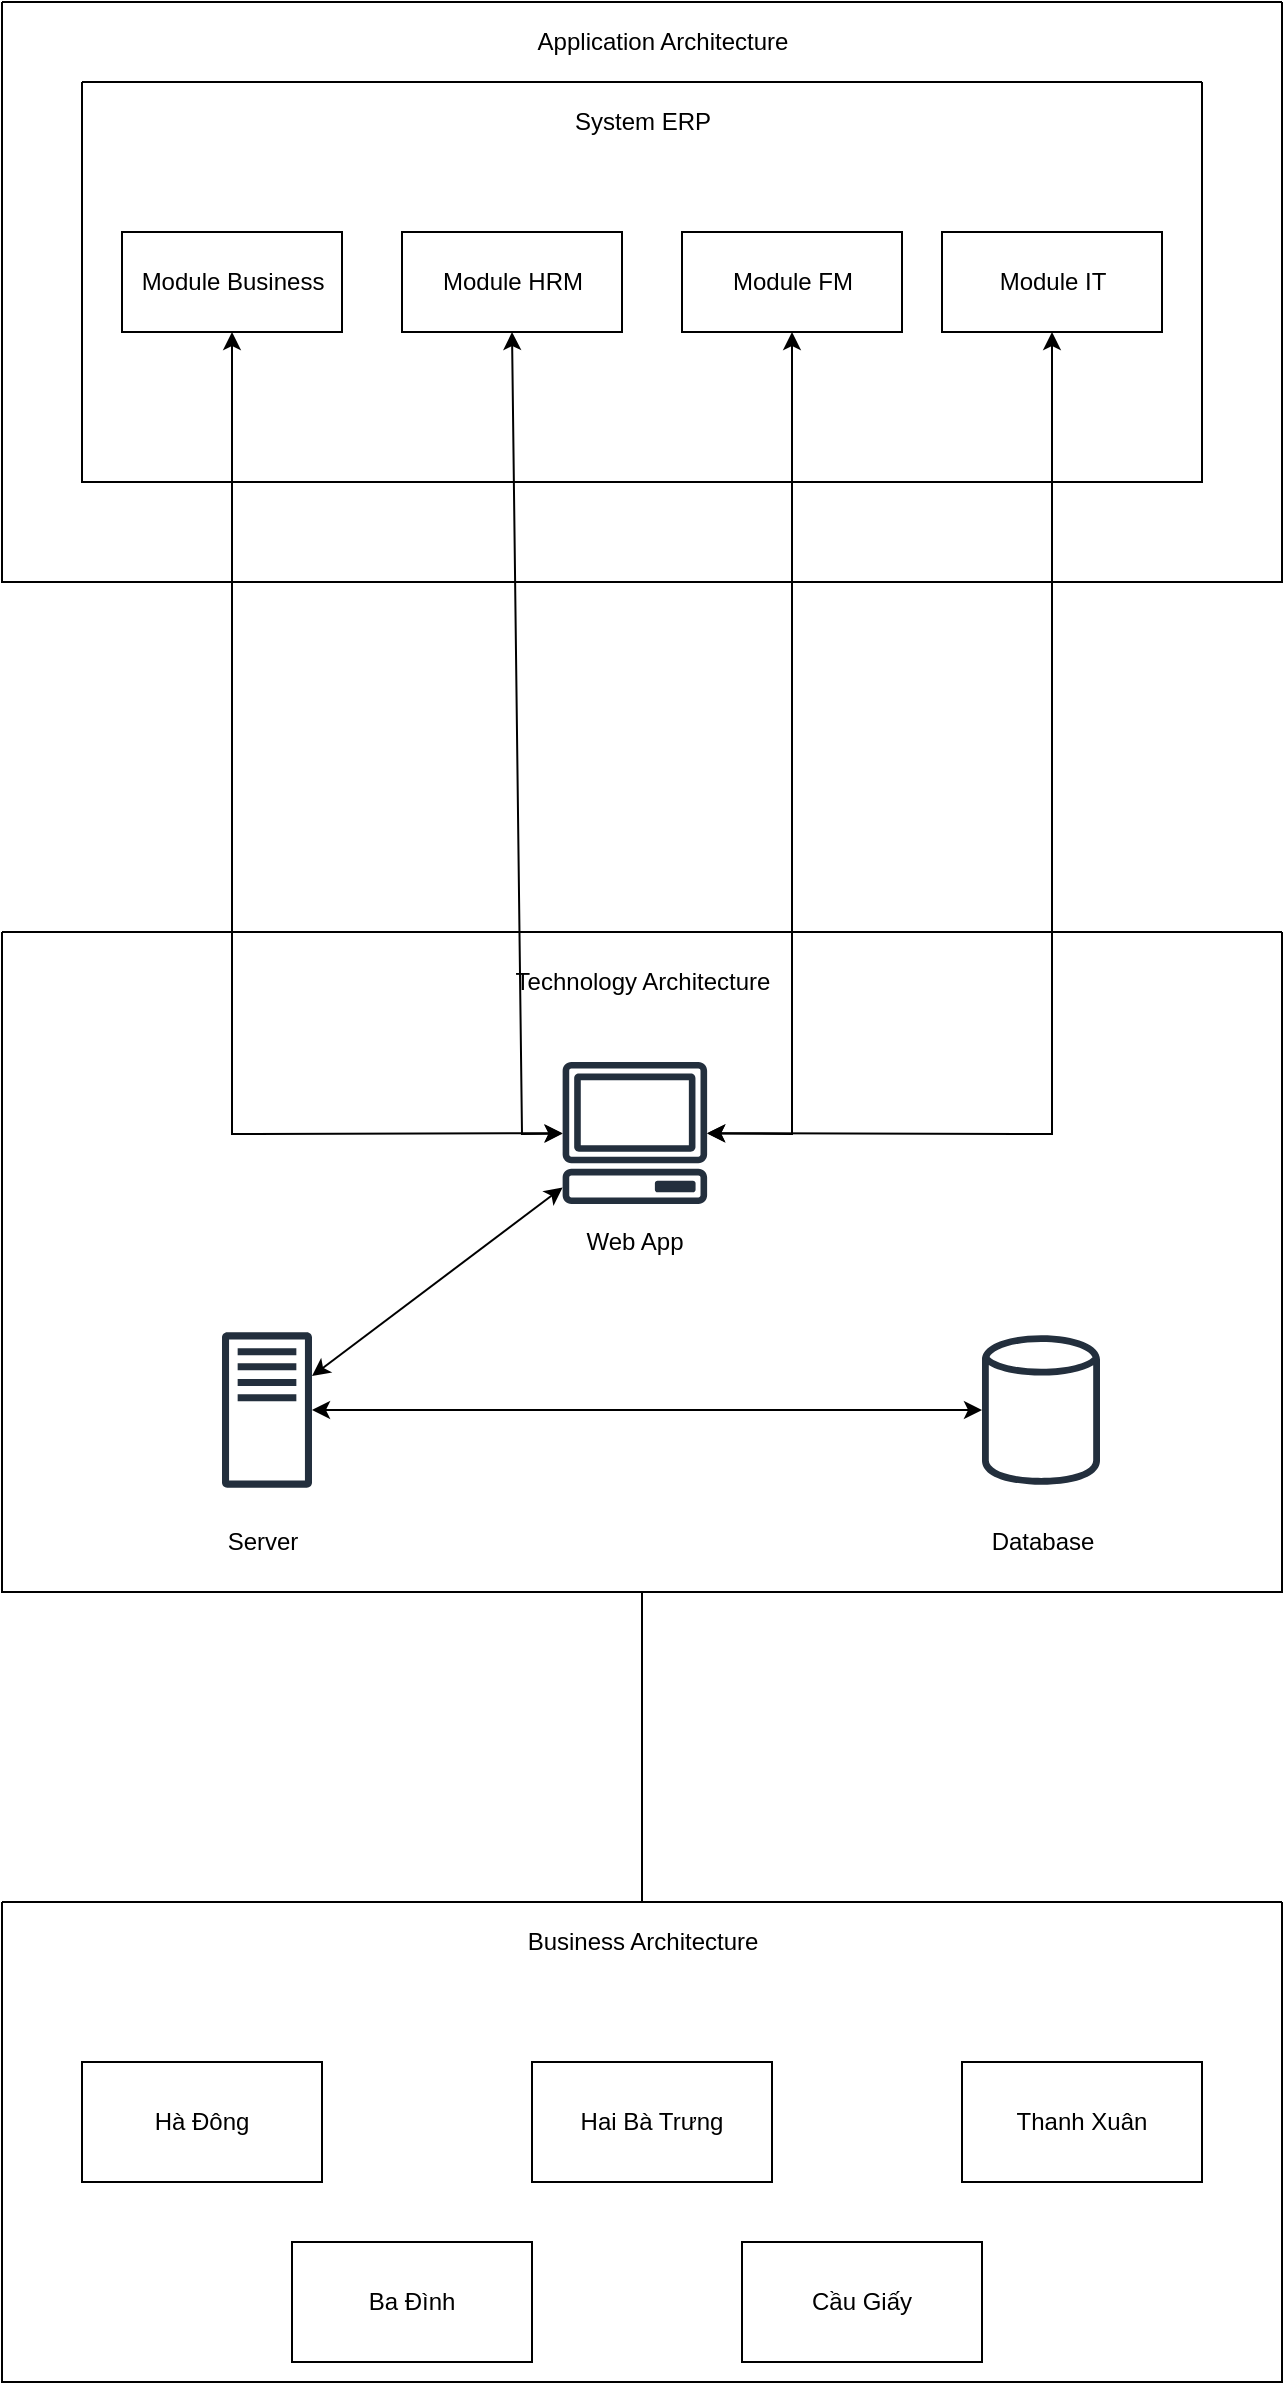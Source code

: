 <mxfile version="16.1.0" type="device"><diagram id="v5pu8Lsd8jDNSF2WZXmr" name="Page-1"><mxGraphModel dx="1887" dy="1011" grid="1" gridSize="10" guides="1" tooltips="1" connect="1" arrows="1" fold="1" page="1" pageScale="1" pageWidth="827" pageHeight="1169" math="0" shadow="0"><root><mxCell id="0"/><mxCell id="1" parent="0"/><mxCell id="1roAOfxwxXscjkOkA1Yd-2" value="" style="swimlane;startSize=0;" vertex="1" parent="1"><mxGeometry x="120" y="120" width="640" height="290" as="geometry"/></mxCell><mxCell id="1roAOfxwxXscjkOkA1Yd-3" value="" style="swimlane;startSize=0;" vertex="1" parent="1roAOfxwxXscjkOkA1Yd-2"><mxGeometry x="40" y="40" width="560" height="200" as="geometry"/></mxCell><mxCell id="1roAOfxwxXscjkOkA1Yd-4" value="Module HRM" style="html=1;" vertex="1" parent="1roAOfxwxXscjkOkA1Yd-3"><mxGeometry x="160" y="75" width="110" height="50" as="geometry"/></mxCell><mxCell id="1roAOfxwxXscjkOkA1Yd-7" value="Module FM" style="html=1;" vertex="1" parent="1roAOfxwxXscjkOkA1Yd-3"><mxGeometry x="300" y="75" width="110" height="50" as="geometry"/></mxCell><mxCell id="1roAOfxwxXscjkOkA1Yd-6" value="Module IT" style="html=1;" vertex="1" parent="1roAOfxwxXscjkOkA1Yd-3"><mxGeometry x="430" y="75" width="110" height="50" as="geometry"/></mxCell><mxCell id="1roAOfxwxXscjkOkA1Yd-5" value="Module Business" style="html=1;" vertex="1" parent="1roAOfxwxXscjkOkA1Yd-3"><mxGeometry x="20" y="75" width="110" height="50" as="geometry"/></mxCell><mxCell id="1roAOfxwxXscjkOkA1Yd-8" value="System ERP" style="text;html=1;align=center;verticalAlign=middle;resizable=0;points=[];autosize=1;strokeColor=none;fillColor=none;" vertex="1" parent="1roAOfxwxXscjkOkA1Yd-3"><mxGeometry x="240" y="10" width="80" height="20" as="geometry"/></mxCell><mxCell id="1roAOfxwxXscjkOkA1Yd-9" value="Application Architecture" style="text;html=1;align=center;verticalAlign=middle;resizable=0;points=[];autosize=1;strokeColor=none;fillColor=none;" vertex="1" parent="1roAOfxwxXscjkOkA1Yd-2"><mxGeometry x="260" y="10" width="140" height="20" as="geometry"/></mxCell><mxCell id="1roAOfxwxXscjkOkA1Yd-10" value="" style="swimlane;startSize=0;" vertex="1" parent="1"><mxGeometry x="120" y="585" width="640" height="330" as="geometry"/></mxCell><mxCell id="1roAOfxwxXscjkOkA1Yd-11" value="" style="sketch=0;outlineConnect=0;fontColor=#232F3E;gradientColor=none;fillColor=#232F3D;strokeColor=none;dashed=0;verticalLabelPosition=bottom;verticalAlign=top;align=center;html=1;fontSize=12;fontStyle=0;aspect=fixed;pointerEvents=1;shape=mxgraph.aws4.client;" vertex="1" parent="1roAOfxwxXscjkOkA1Yd-10"><mxGeometry x="280" y="65" width="72.87" height="71" as="geometry"/></mxCell><mxCell id="1roAOfxwxXscjkOkA1Yd-13" value="" style="sketch=0;outlineConnect=0;fontColor=#232F3E;gradientColor=none;fillColor=#232F3D;strokeColor=none;dashed=0;verticalLabelPosition=bottom;verticalAlign=top;align=center;html=1;fontSize=12;fontStyle=0;aspect=fixed;pointerEvents=1;shape=mxgraph.aws4.traditional_server;" vertex="1" parent="1roAOfxwxXscjkOkA1Yd-10"><mxGeometry x="110" y="200" width="45" height="78" as="geometry"/></mxCell><mxCell id="1roAOfxwxXscjkOkA1Yd-14" value="" style="sketch=0;outlineConnect=0;fontColor=#232F3E;gradientColor=none;fillColor=#232F3D;strokeColor=none;dashed=0;verticalLabelPosition=bottom;verticalAlign=top;align=center;html=1;fontSize=12;fontStyle=0;aspect=fixed;pointerEvents=1;shape=mxgraph.aws4.generic_database;" vertex="1" parent="1roAOfxwxXscjkOkA1Yd-10"><mxGeometry x="490" y="200" width="59" height="78" as="geometry"/></mxCell><mxCell id="1roAOfxwxXscjkOkA1Yd-15" value="Web App" style="text;html=1;align=center;verticalAlign=middle;resizable=0;points=[];autosize=1;strokeColor=none;fillColor=none;" vertex="1" parent="1roAOfxwxXscjkOkA1Yd-10"><mxGeometry x="286.43" y="145" width="60" height="20" as="geometry"/></mxCell><mxCell id="1roAOfxwxXscjkOkA1Yd-16" value="Server" style="text;html=1;align=center;verticalAlign=middle;resizable=0;points=[];autosize=1;strokeColor=none;fillColor=none;" vertex="1" parent="1roAOfxwxXscjkOkA1Yd-10"><mxGeometry x="105" y="295" width="50" height="20" as="geometry"/></mxCell><mxCell id="1roAOfxwxXscjkOkA1Yd-19" value="Technology Architecture" style="text;html=1;align=center;verticalAlign=middle;resizable=0;points=[];autosize=1;strokeColor=none;fillColor=none;" vertex="1" parent="1roAOfxwxXscjkOkA1Yd-10"><mxGeometry x="250" y="15" width="140" height="20" as="geometry"/></mxCell><mxCell id="1roAOfxwxXscjkOkA1Yd-28" value="" style="endArrow=classic;startArrow=classic;html=1;rounded=0;" edge="1" parent="1roAOfxwxXscjkOkA1Yd-10" source="1roAOfxwxXscjkOkA1Yd-13" target="1roAOfxwxXscjkOkA1Yd-14"><mxGeometry width="50" height="50" relative="1" as="geometry"><mxPoint x="270" y="275" as="sourcePoint"/><mxPoint x="320" y="225" as="targetPoint"/></mxGeometry></mxCell><mxCell id="1roAOfxwxXscjkOkA1Yd-29" value="" style="endArrow=classic;startArrow=classic;html=1;rounded=0;" edge="1" parent="1roAOfxwxXscjkOkA1Yd-10" source="1roAOfxwxXscjkOkA1Yd-13" target="1roAOfxwxXscjkOkA1Yd-11"><mxGeometry width="50" height="50" relative="1" as="geometry"><mxPoint x="270" y="275" as="sourcePoint"/><mxPoint x="320" y="225" as="targetPoint"/></mxGeometry></mxCell><mxCell id="1roAOfxwxXscjkOkA1Yd-17" value="Database" style="text;html=1;align=center;verticalAlign=middle;resizable=0;points=[];autosize=1;strokeColor=none;fillColor=none;" vertex="1" parent="1"><mxGeometry x="605" y="880" width="70" height="20" as="geometry"/></mxCell><mxCell id="1roAOfxwxXscjkOkA1Yd-18" value="" style="swimlane;startSize=0;" vertex="1" parent="1"><mxGeometry x="120" y="1070" width="640" height="240" as="geometry"/></mxCell><mxCell id="1roAOfxwxXscjkOkA1Yd-20" value="Business Architecture" style="text;html=1;align=center;verticalAlign=middle;resizable=0;points=[];autosize=1;strokeColor=none;fillColor=none;" vertex="1" parent="1roAOfxwxXscjkOkA1Yd-18"><mxGeometry x="255" y="10" width="130" height="20" as="geometry"/></mxCell><mxCell id="1roAOfxwxXscjkOkA1Yd-21" value="Hà Đông" style="rounded=0;whiteSpace=wrap;html=1;" vertex="1" parent="1roAOfxwxXscjkOkA1Yd-18"><mxGeometry x="40" y="80" width="120" height="60" as="geometry"/></mxCell><mxCell id="1roAOfxwxXscjkOkA1Yd-26" value="Thanh Xuân" style="rounded=0;whiteSpace=wrap;html=1;" vertex="1" parent="1roAOfxwxXscjkOkA1Yd-18"><mxGeometry x="480" y="80" width="120" height="60" as="geometry"/></mxCell><mxCell id="1roAOfxwxXscjkOkA1Yd-25" value="Hai Bà Trưng" style="rounded=0;whiteSpace=wrap;html=1;" vertex="1" parent="1roAOfxwxXscjkOkA1Yd-18"><mxGeometry x="265" y="80" width="120" height="60" as="geometry"/></mxCell><mxCell id="1roAOfxwxXscjkOkA1Yd-24" value="Ba Đình" style="rounded=0;whiteSpace=wrap;html=1;" vertex="1" parent="1roAOfxwxXscjkOkA1Yd-18"><mxGeometry x="145" y="170" width="120" height="60" as="geometry"/></mxCell><mxCell id="1roAOfxwxXscjkOkA1Yd-23" value="Cầu Giấy" style="rounded=0;whiteSpace=wrap;html=1;" vertex="1" parent="1roAOfxwxXscjkOkA1Yd-18"><mxGeometry x="370" y="170" width="120" height="60" as="geometry"/></mxCell><mxCell id="1roAOfxwxXscjkOkA1Yd-30" value="" style="endArrow=classic;startArrow=classic;html=1;rounded=0;exitX=0.5;exitY=1;exitDx=0;exitDy=0;" edge="1" parent="1" source="1roAOfxwxXscjkOkA1Yd-5" target="1roAOfxwxXscjkOkA1Yd-11"><mxGeometry width="50" height="50" relative="1" as="geometry"><mxPoint x="390" y="410" as="sourcePoint"/><mxPoint x="440" y="360" as="targetPoint"/><Array as="points"><mxPoint x="235" y="686"/></Array></mxGeometry></mxCell><mxCell id="1roAOfxwxXscjkOkA1Yd-32" value="" style="endArrow=classic;startArrow=classic;html=1;rounded=0;entryX=0.5;entryY=1;entryDx=0;entryDy=0;" edge="1" parent="1" source="1roAOfxwxXscjkOkA1Yd-11" target="1roAOfxwxXscjkOkA1Yd-4"><mxGeometry width="50" height="50" relative="1" as="geometry"><mxPoint x="390" y="530" as="sourcePoint"/><mxPoint x="440" y="480" as="targetPoint"/><Array as="points"><mxPoint x="380" y="686"/></Array></mxGeometry></mxCell><mxCell id="1roAOfxwxXscjkOkA1Yd-33" value="" style="endArrow=classic;startArrow=classic;html=1;rounded=0;entryX=0.5;entryY=1;entryDx=0;entryDy=0;" edge="1" parent="1" source="1roAOfxwxXscjkOkA1Yd-11" target="1roAOfxwxXscjkOkA1Yd-7"><mxGeometry width="50" height="50" relative="1" as="geometry"><mxPoint x="390" y="550" as="sourcePoint"/><mxPoint x="440" y="500" as="targetPoint"/><Array as="points"><mxPoint x="515" y="686"/></Array></mxGeometry></mxCell><mxCell id="1roAOfxwxXscjkOkA1Yd-34" value="" style="endArrow=classic;startArrow=classic;html=1;rounded=0;entryX=0.5;entryY=1;entryDx=0;entryDy=0;" edge="1" parent="1" source="1roAOfxwxXscjkOkA1Yd-11" target="1roAOfxwxXscjkOkA1Yd-6"><mxGeometry width="50" height="50" relative="1" as="geometry"><mxPoint x="390" y="550" as="sourcePoint"/><mxPoint x="440" y="500" as="targetPoint"/><Array as="points"><mxPoint x="645" y="686"/></Array></mxGeometry></mxCell><mxCell id="1roAOfxwxXscjkOkA1Yd-35" value="" style="endArrow=none;html=1;rounded=0;entryX=0.5;entryY=1;entryDx=0;entryDy=0;exitX=0.5;exitY=0;exitDx=0;exitDy=0;" edge="1" parent="1" source="1roAOfxwxXscjkOkA1Yd-18" target="1roAOfxwxXscjkOkA1Yd-10"><mxGeometry width="50" height="50" relative="1" as="geometry"><mxPoint x="390" y="1030" as="sourcePoint"/><mxPoint x="440" y="980" as="targetPoint"/></mxGeometry></mxCell></root></mxGraphModel></diagram></mxfile>